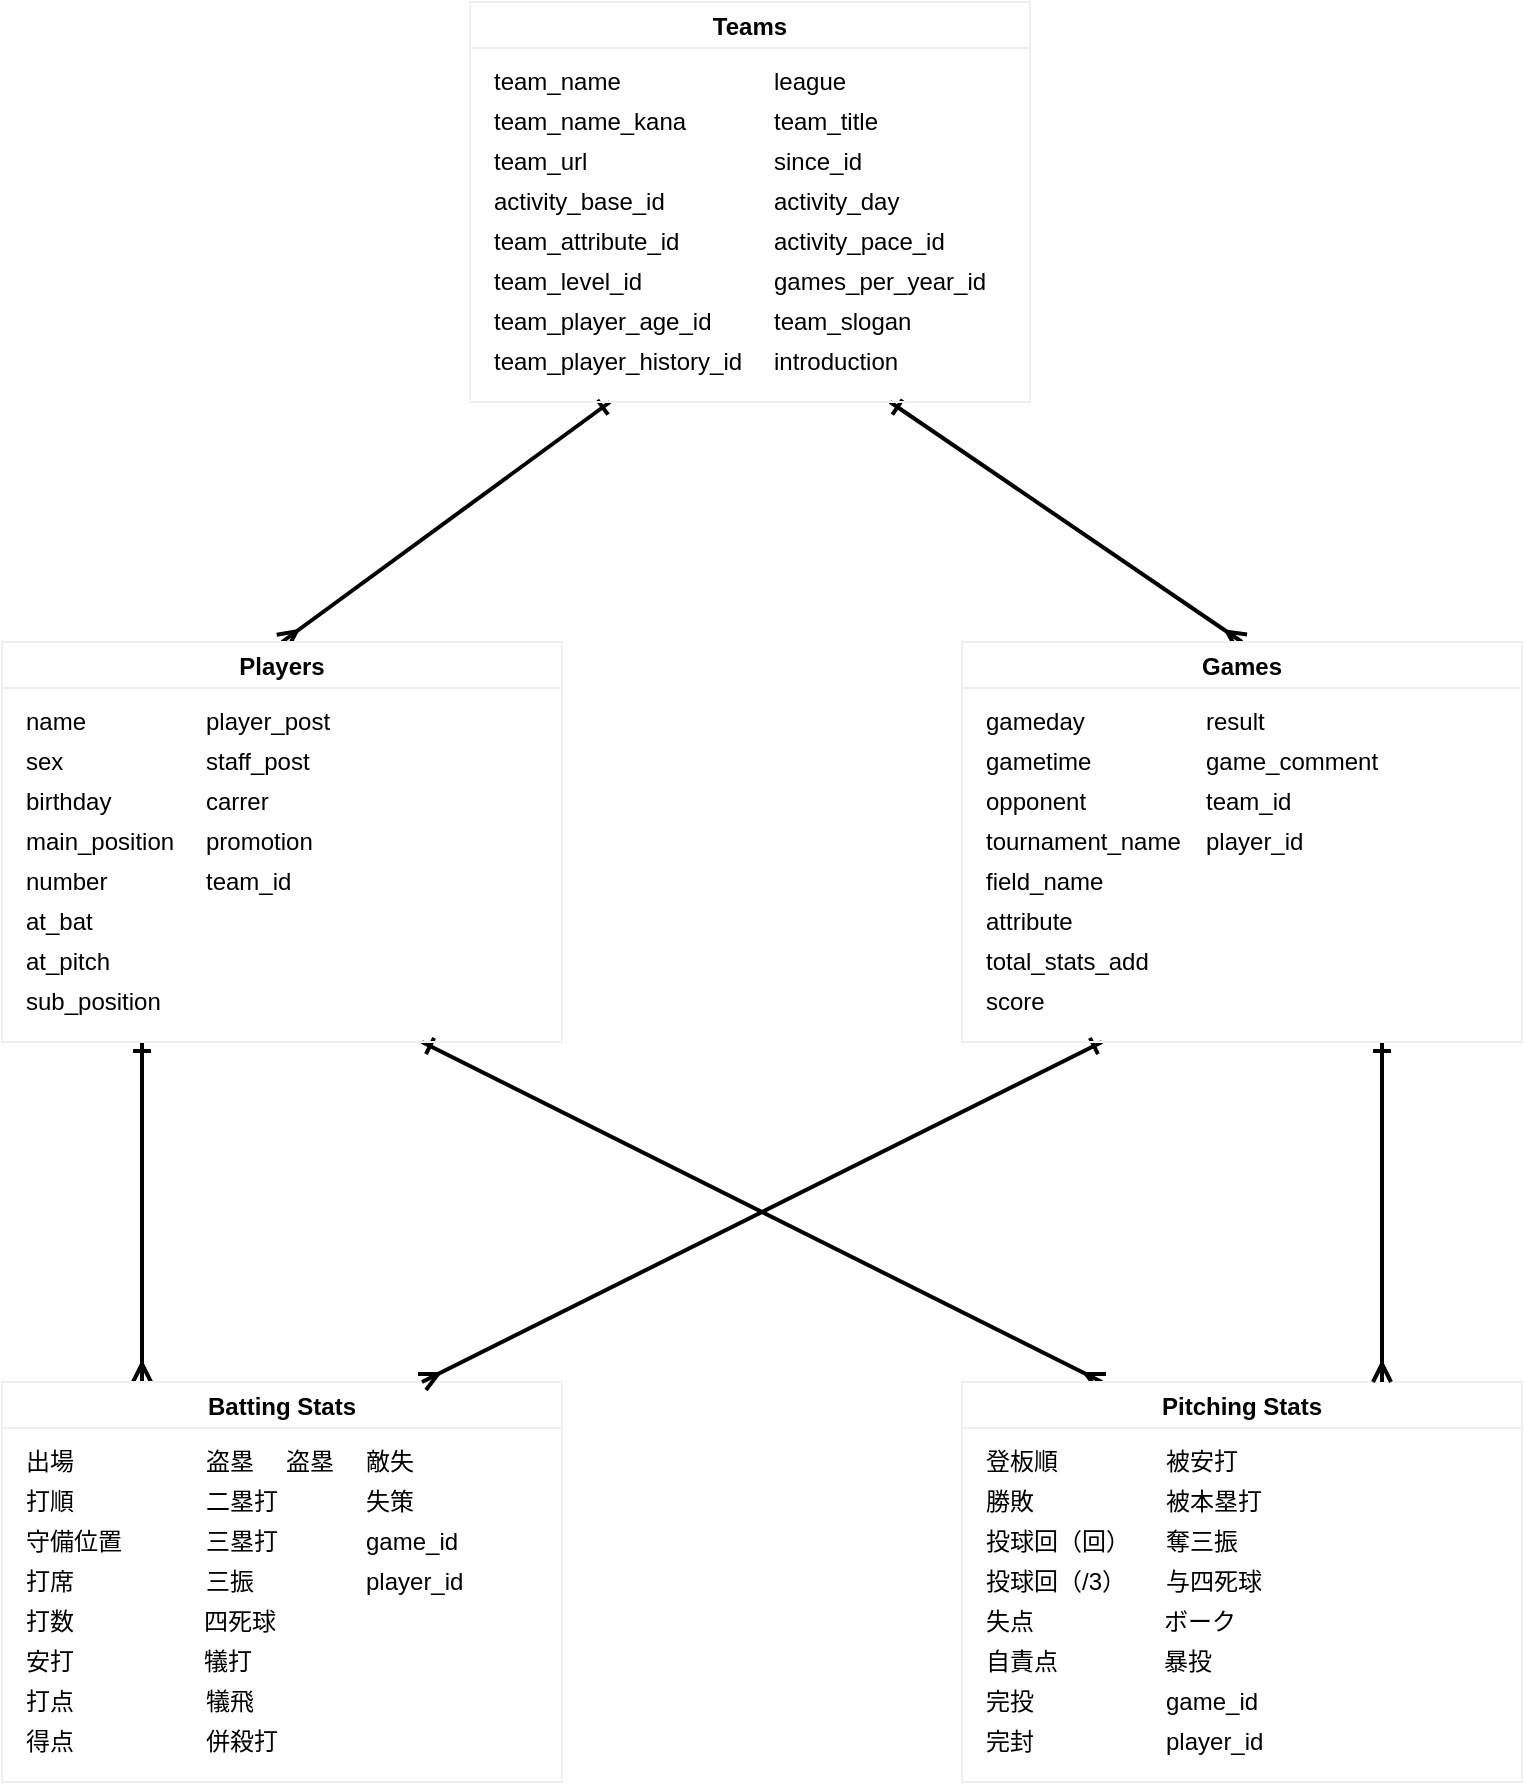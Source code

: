 <mxfile version="13.6.5">
    <diagram id="ziJ1YS-6tVnV7epeBkQ9" name="ページ1">
        <mxGraphModel dx="673" dy="2180" grid="1" gridSize="10" guides="1" tooltips="1" connect="1" arrows="1" fold="1" page="1" pageScale="1" pageWidth="827" pageHeight="1169" math="0" shadow="0">
            <root>
                <mxCell id="0"/>
                <mxCell id="1" parent="0"/>
                <mxCell id="358" style="rounded=0;jumpSize=6;orthogonalLoop=1;jettySize=auto;html=1;exitX=0.25;exitY=1;exitDx=0;exitDy=0;strokeWidth=2;entryX=0.5;entryY=0;entryDx=0;entryDy=0;startArrow=ERone;startFill=0;endArrow=ERmany;endFill=0;" parent="1" source="166" target="249" edge="1">
                    <mxGeometry relative="1" as="geometry"/>
                </mxCell>
                <mxCell id="359" style="rounded=0;jumpSize=6;orthogonalLoop=1;jettySize=auto;html=1;exitX=0.75;exitY=1;exitDx=0;exitDy=0;entryX=0.5;entryY=0;entryDx=0;entryDy=0;strokeWidth=2;startArrow=ERone;startFill=0;endArrow=ERmany;endFill=0;" parent="1" source="166" target="300" edge="1">
                    <mxGeometry relative="1" as="geometry"/>
                </mxCell>
                <mxCell id="166" value="Teams" style="swimlane;labelBackgroundColor=none;strokeColor=#f0f0f0;align=center;" parent="1" vertex="1">
                    <mxGeometry x="274" y="-1130" width="280" height="200" as="geometry"/>
                </mxCell>
                <mxCell id="167" value="team_name" style="text;html=1;align=left;verticalAlign=middle;resizable=0;points=[];autosize=1;" parent="166" vertex="1">
                    <mxGeometry x="10" y="30" width="80" height="20" as="geometry"/>
                </mxCell>
                <mxCell id="170" value="team_name_kana" style="text;html=1;align=left;verticalAlign=middle;resizable=0;points=[];autosize=1;" parent="166" vertex="1">
                    <mxGeometry x="10" y="50" width="110" height="20" as="geometry"/>
                </mxCell>
                <mxCell id="172" value="team_url" style="text;html=1;align=left;verticalAlign=middle;resizable=0;points=[];autosize=1;" parent="166" vertex="1">
                    <mxGeometry x="10" y="70" width="60" height="20" as="geometry"/>
                </mxCell>
                <mxCell id="173" value="team_level_id" style="text;html=1;align=left;verticalAlign=middle;resizable=0;points=[];autosize=1;" parent="166" vertex="1">
                    <mxGeometry x="10" y="130" width="90" height="20" as="geometry"/>
                </mxCell>
                <mxCell id="175" value="team_player_history_id" style="text;html=1;align=left;verticalAlign=middle;resizable=0;points=[];autosize=1;" parent="166" vertex="1">
                    <mxGeometry x="10" y="170" width="140" height="20" as="geometry"/>
                </mxCell>
                <mxCell id="176" value="team_player_age_id" style="text;html=1;align=left;verticalAlign=middle;resizable=0;points=[];autosize=1;" parent="166" vertex="1">
                    <mxGeometry x="10" y="150" width="120" height="20" as="geometry"/>
                </mxCell>
                <mxCell id="177" value="team_title" style="text;html=1;align=left;verticalAlign=middle;resizable=0;points=[];autosize=1;" parent="166" vertex="1">
                    <mxGeometry x="150" y="50" width="70" height="20" as="geometry"/>
                </mxCell>
                <mxCell id="178" value="league" style="text;html=1;align=left;verticalAlign=middle;resizable=0;points=[];autosize=1;" parent="166" vertex="1">
                    <mxGeometry x="150" y="30" width="50" height="20" as="geometry"/>
                </mxCell>
                <mxCell id="179" value="activity_day" style="text;html=1;align=left;verticalAlign=middle;resizable=0;points=[];autosize=1;" parent="166" vertex="1">
                    <mxGeometry x="150" y="90" width="80" height="20" as="geometry"/>
                </mxCell>
                <mxCell id="180" value="since_id" style="text;html=1;align=left;verticalAlign=middle;resizable=0;points=[];autosize=1;" parent="166" vertex="1">
                    <mxGeometry x="150" y="70" width="60" height="20" as="geometry"/>
                </mxCell>
                <mxCell id="181" value="activity_pace_id" style="text;html=1;align=left;verticalAlign=middle;resizable=0;points=[];autosize=1;" parent="166" vertex="1">
                    <mxGeometry x="150" y="110" width="100" height="20" as="geometry"/>
                </mxCell>
                <mxCell id="241" value="team_attribute_id" style="text;html=1;align=left;verticalAlign=middle;resizable=0;points=[];autosize=1;" parent="166" vertex="1">
                    <mxGeometry x="10" y="110" width="110" height="20" as="geometry"/>
                </mxCell>
                <mxCell id="245" value="activity_base_id" style="text;html=1;align=left;verticalAlign=middle;resizable=0;points=[];autosize=1;" parent="166" vertex="1">
                    <mxGeometry x="10" y="90" width="100" height="20" as="geometry"/>
                </mxCell>
                <mxCell id="248" value="introduction" style="text;html=1;align=left;verticalAlign=middle;resizable=0;points=[];autosize=1;" parent="166" vertex="1">
                    <mxGeometry x="150" y="170" width="80" height="20" as="geometry"/>
                </mxCell>
                <mxCell id="247" value="team_slogan" style="text;html=1;align=left;verticalAlign=middle;resizable=0;points=[];autosize=1;" parent="166" vertex="1">
                    <mxGeometry x="150" y="150" width="80" height="20" as="geometry"/>
                </mxCell>
                <mxCell id="246" value="games_per_year_id" style="text;html=1;align=left;verticalAlign=middle;resizable=0;points=[];autosize=1;" parent="166" vertex="1">
                    <mxGeometry x="150" y="130" width="120" height="20" as="geometry"/>
                </mxCell>
                <mxCell id="361" style="edgeStyle=orthogonalEdgeStyle;rounded=0;jumpSize=6;orthogonalLoop=1;jettySize=auto;html=1;exitX=0.25;exitY=1;exitDx=0;exitDy=0;entryX=0.25;entryY=0;entryDx=0;entryDy=0;strokeWidth=2;startArrow=ERone;startFill=0;endArrow=ERmany;endFill=0;" parent="1" source="249" target="283" edge="1">
                    <mxGeometry relative="1" as="geometry"/>
                </mxCell>
                <mxCell id="362" style="rounded=0;jumpSize=6;orthogonalLoop=1;jettySize=auto;html=1;exitX=0.75;exitY=1;exitDx=0;exitDy=0;entryX=0.25;entryY=0;entryDx=0;entryDy=0;strokeWidth=2;startArrow=ERone;startFill=0;endArrow=ERmany;endFill=0;" parent="1" source="249" target="266" edge="1">
                    <mxGeometry relative="1" as="geometry"/>
                </mxCell>
                <mxCell id="249" value="Players" style="swimlane;labelBackgroundColor=none;strokeColor=#f0f0f0;align=center;" parent="1" vertex="1">
                    <mxGeometry x="40" y="-810" width="280" height="200" as="geometry"/>
                </mxCell>
                <mxCell id="250" value="name" style="text;html=1;align=left;verticalAlign=middle;resizable=0;points=[];autosize=1;" parent="249" vertex="1">
                    <mxGeometry x="10" y="30" width="50" height="20" as="geometry"/>
                </mxCell>
                <mxCell id="251" value="sex" style="text;html=1;align=left;verticalAlign=middle;resizable=0;points=[];autosize=1;" parent="249" vertex="1">
                    <mxGeometry x="10" y="50" width="30" height="20" as="geometry"/>
                </mxCell>
                <mxCell id="252" value="birthday" style="text;html=1;align=left;verticalAlign=middle;resizable=0;points=[];autosize=1;" parent="249" vertex="1">
                    <mxGeometry x="10" y="70" width="60" height="20" as="geometry"/>
                </mxCell>
                <mxCell id="253" value="at_bat" style="text;html=1;align=left;verticalAlign=middle;resizable=0;points=[];autosize=1;" parent="249" vertex="1">
                    <mxGeometry x="10" y="130" width="50" height="20" as="geometry"/>
                </mxCell>
                <mxCell id="254" value="sub_position" style="text;html=1;align=left;verticalAlign=middle;resizable=0;points=[];autosize=1;" parent="249" vertex="1">
                    <mxGeometry x="10" y="170" width="80" height="20" as="geometry"/>
                </mxCell>
                <mxCell id="255" value="at_pitch" style="text;html=1;align=left;verticalAlign=middle;resizable=0;points=[];autosize=1;" parent="249" vertex="1">
                    <mxGeometry x="10" y="150" width="60" height="20" as="geometry"/>
                </mxCell>
                <mxCell id="256" value="staff_post" style="text;html=1;align=left;verticalAlign=middle;resizable=0;points=[];autosize=1;" parent="249" vertex="1">
                    <mxGeometry x="100" y="50" width="70" height="20" as="geometry"/>
                </mxCell>
                <mxCell id="257" value="player_post" style="text;html=1;align=left;verticalAlign=middle;resizable=0;points=[];autosize=1;" parent="249" vertex="1">
                    <mxGeometry x="100" y="30" width="80" height="20" as="geometry"/>
                </mxCell>
                <mxCell id="258" value="promotion" style="text;html=1;align=left;verticalAlign=middle;resizable=0;points=[];autosize=1;" parent="249" vertex="1">
                    <mxGeometry x="100" y="90" width="70" height="20" as="geometry"/>
                </mxCell>
                <mxCell id="259" value="carrer" style="text;html=1;align=left;verticalAlign=middle;resizable=0;points=[];autosize=1;" parent="249" vertex="1">
                    <mxGeometry x="100" y="70" width="50" height="20" as="geometry"/>
                </mxCell>
                <mxCell id="261" value="number" style="text;html=1;align=left;verticalAlign=middle;resizable=0;points=[];autosize=1;" parent="249" vertex="1">
                    <mxGeometry x="10" y="110" width="60" height="20" as="geometry"/>
                </mxCell>
                <mxCell id="262" value="main_position" style="text;html=1;align=left;verticalAlign=middle;resizable=0;points=[];autosize=1;" parent="249" vertex="1">
                    <mxGeometry x="10" y="90" width="90" height="20" as="geometry"/>
                </mxCell>
                <mxCell id="265" value="team_id" style="text;html=1;align=left;verticalAlign=middle;resizable=0;points=[];autosize=1;" parent="249" vertex="1">
                    <mxGeometry x="100" y="110" width="60" height="20" as="geometry"/>
                </mxCell>
                <mxCell id="266" value="Pitching Stats" style="swimlane;labelBackgroundColor=none;strokeColor=#f0f0f0;align=center;" parent="1" vertex="1">
                    <mxGeometry x="520" y="-440" width="280" height="200" as="geometry"/>
                </mxCell>
                <mxCell id="267" value="登板順" style="text;html=1;align=left;verticalAlign=middle;resizable=0;points=[];autosize=1;" parent="266" vertex="1">
                    <mxGeometry x="10" y="30" width="50" height="20" as="geometry"/>
                </mxCell>
                <mxCell id="268" value="勝敗" style="text;html=1;align=left;verticalAlign=middle;resizable=0;points=[];autosize=1;" parent="266" vertex="1">
                    <mxGeometry x="10" y="50" width="40" height="20" as="geometry"/>
                </mxCell>
                <mxCell id="269" value="投球回（回）" style="text;html=1;align=left;verticalAlign=middle;resizable=0;points=[];autosize=1;" parent="266" vertex="1">
                    <mxGeometry x="10" y="70" width="90" height="20" as="geometry"/>
                </mxCell>
                <mxCell id="270" value="自責点" style="text;html=1;align=left;verticalAlign=middle;resizable=0;points=[];autosize=1;" parent="266" vertex="1">
                    <mxGeometry x="10" y="130" width="50" height="20" as="geometry"/>
                </mxCell>
                <mxCell id="271" value="完封" style="text;html=1;align=left;verticalAlign=middle;resizable=0;points=[];autosize=1;" parent="266" vertex="1">
                    <mxGeometry x="10" y="170" width="40" height="20" as="geometry"/>
                </mxCell>
                <mxCell id="272" value="完投" style="text;html=1;align=left;verticalAlign=middle;resizable=0;points=[];autosize=1;" parent="266" vertex="1">
                    <mxGeometry x="10" y="150" width="40" height="20" as="geometry"/>
                </mxCell>
                <mxCell id="273" value="被本塁打" style="text;html=1;align=left;verticalAlign=middle;resizable=0;points=[];autosize=1;" parent="266" vertex="1">
                    <mxGeometry x="100" y="50" width="60" height="20" as="geometry"/>
                </mxCell>
                <mxCell id="274" value="被安打" style="text;html=1;align=left;verticalAlign=middle;resizable=0;points=[];autosize=1;" parent="266" vertex="1">
                    <mxGeometry x="100" y="30" width="50" height="20" as="geometry"/>
                </mxCell>
                <mxCell id="275" value="与四死球" style="text;html=1;align=left;verticalAlign=middle;resizable=0;points=[];autosize=1;" parent="266" vertex="1">
                    <mxGeometry x="100" y="90" width="60" height="20" as="geometry"/>
                </mxCell>
                <mxCell id="276" value="奪三振" style="text;html=1;align=left;verticalAlign=middle;resizable=0;points=[];autosize=1;" parent="266" vertex="1">
                    <mxGeometry x="100" y="70" width="50" height="20" as="geometry"/>
                </mxCell>
                <mxCell id="277" value="ボーク" style="text;html=1;align=left;verticalAlign=middle;resizable=0;points=[];autosize=1;" parent="266" vertex="1">
                    <mxGeometry x="99" y="110" width="50" height="20" as="geometry"/>
                </mxCell>
                <mxCell id="278" value="失点" style="text;html=1;align=left;verticalAlign=middle;resizable=0;points=[];autosize=1;" parent="266" vertex="1">
                    <mxGeometry x="10" y="110" width="40" height="20" as="geometry"/>
                </mxCell>
                <mxCell id="279" value="投球回（/3）" style="text;html=1;align=left;verticalAlign=middle;resizable=0;points=[];autosize=1;" parent="266" vertex="1">
                    <mxGeometry x="10" y="90" width="90" height="20" as="geometry"/>
                </mxCell>
                <mxCell id="280" value="player_id" style="text;html=1;align=left;verticalAlign=middle;resizable=0;points=[];autosize=1;" parent="266" vertex="1">
                    <mxGeometry x="100" y="170" width="60" height="20" as="geometry"/>
                </mxCell>
                <mxCell id="281" value="game_id" style="text;html=1;align=left;verticalAlign=middle;resizable=0;points=[];autosize=1;" parent="266" vertex="1">
                    <mxGeometry x="100" y="150" width="60" height="20" as="geometry"/>
                </mxCell>
                <mxCell id="282" value="暴投" style="text;html=1;align=left;verticalAlign=middle;resizable=0;points=[];autosize=1;" parent="266" vertex="1">
                    <mxGeometry x="99" y="130" width="40" height="20" as="geometry"/>
                </mxCell>
                <mxCell id="283" value="Batting Stats" style="swimlane;labelBackgroundColor=none;strokeColor=#f0f0f0;align=center;" parent="1" vertex="1">
                    <mxGeometry x="40" y="-440" width="280" height="200" as="geometry"/>
                </mxCell>
                <mxCell id="284" value="出場" style="text;html=1;align=left;verticalAlign=middle;resizable=0;points=[];autosize=1;" parent="283" vertex="1">
                    <mxGeometry x="10" y="30" width="40" height="20" as="geometry"/>
                </mxCell>
                <mxCell id="285" value="打順" style="text;html=1;align=left;verticalAlign=middle;resizable=0;points=[];autosize=1;" parent="283" vertex="1">
                    <mxGeometry x="10" y="50" width="40" height="20" as="geometry"/>
                </mxCell>
                <mxCell id="286" value="守備位置" style="text;html=1;align=left;verticalAlign=middle;resizable=0;points=[];autosize=1;" parent="283" vertex="1">
                    <mxGeometry x="10" y="70" width="60" height="20" as="geometry"/>
                </mxCell>
                <mxCell id="287" value="安打" style="text;html=1;align=left;verticalAlign=middle;resizable=0;points=[];autosize=1;" parent="283" vertex="1">
                    <mxGeometry x="10" y="130" width="40" height="20" as="geometry"/>
                </mxCell>
                <mxCell id="288" value="得点" style="text;html=1;align=left;verticalAlign=middle;resizable=0;points=[];autosize=1;" parent="283" vertex="1">
                    <mxGeometry x="10" y="170" width="40" height="20" as="geometry"/>
                </mxCell>
                <mxCell id="289" value="打点" style="text;html=1;align=left;verticalAlign=middle;resizable=0;points=[];autosize=1;" parent="283" vertex="1">
                    <mxGeometry x="10" y="150" width="40" height="20" as="geometry"/>
                </mxCell>
                <mxCell id="290" value="二塁打" style="text;html=1;align=left;verticalAlign=middle;resizable=0;points=[];autosize=1;" parent="283" vertex="1">
                    <mxGeometry x="100" y="50" width="50" height="20" as="geometry"/>
                </mxCell>
                <mxCell id="291" value="盗塁" style="text;html=1;align=left;verticalAlign=middle;resizable=0;points=[];autosize=1;" parent="283" vertex="1">
                    <mxGeometry x="100" y="30" width="40" height="20" as="geometry"/>
                </mxCell>
                <mxCell id="292" value="三振" style="text;html=1;align=left;verticalAlign=middle;resizable=0;points=[];autosize=1;" parent="283" vertex="1">
                    <mxGeometry x="100" y="90" width="40" height="20" as="geometry"/>
                </mxCell>
                <mxCell id="293" value="三塁打" style="text;html=1;align=left;verticalAlign=middle;resizable=0;points=[];autosize=1;" parent="283" vertex="1">
                    <mxGeometry x="100" y="70" width="50" height="20" as="geometry"/>
                </mxCell>
                <mxCell id="294" value="四死球" style="text;html=1;align=left;verticalAlign=middle;resizable=0;points=[];autosize=1;" parent="283" vertex="1">
                    <mxGeometry x="99" y="110" width="50" height="20" as="geometry"/>
                </mxCell>
                <mxCell id="295" value="打数" style="text;html=1;align=left;verticalAlign=middle;resizable=0;points=[];autosize=1;" parent="283" vertex="1">
                    <mxGeometry x="10" y="110" width="40" height="20" as="geometry"/>
                </mxCell>
                <mxCell id="296" value="打席" style="text;html=1;align=left;verticalAlign=middle;resizable=0;points=[];autosize=1;" parent="283" vertex="1">
                    <mxGeometry x="10" y="90" width="40" height="20" as="geometry"/>
                </mxCell>
                <mxCell id="297" value="併殺打" style="text;html=1;align=left;verticalAlign=middle;resizable=0;points=[];autosize=1;" parent="283" vertex="1">
                    <mxGeometry x="100" y="170" width="50" height="20" as="geometry"/>
                </mxCell>
                <mxCell id="298" value="犠飛" style="text;html=1;align=left;verticalAlign=middle;resizable=0;points=[];autosize=1;" parent="283" vertex="1">
                    <mxGeometry x="100" y="150" width="40" height="20" as="geometry"/>
                </mxCell>
                <mxCell id="299" value="犠打" style="text;html=1;align=left;verticalAlign=middle;resizable=0;points=[];autosize=1;" parent="283" vertex="1">
                    <mxGeometry x="99" y="130" width="40" height="20" as="geometry"/>
                </mxCell>
                <mxCell id="352" value="敵失" style="text;html=1;align=left;verticalAlign=middle;resizable=0;points=[];autosize=1;" parent="283" vertex="1">
                    <mxGeometry x="180" y="30" width="40" height="20" as="geometry"/>
                </mxCell>
                <mxCell id="353" value="失策" style="text;html=1;align=left;verticalAlign=middle;resizable=0;points=[];autosize=1;" parent="283" vertex="1">
                    <mxGeometry x="180" y="50" width="40" height="20" as="geometry"/>
                </mxCell>
                <mxCell id="355" value="player_id" style="text;html=1;align=left;verticalAlign=middle;resizable=0;points=[];autosize=1;" parent="283" vertex="1">
                    <mxGeometry x="180" y="90" width="60" height="20" as="geometry"/>
                </mxCell>
                <mxCell id="354" value="game_id" style="text;html=1;align=left;verticalAlign=middle;resizable=0;points=[];autosize=1;" parent="283" vertex="1">
                    <mxGeometry x="180" y="70" width="60" height="20" as="geometry"/>
                </mxCell>
                <mxCell id="363" style="edgeStyle=orthogonalEdgeStyle;rounded=0;jumpSize=6;orthogonalLoop=1;jettySize=auto;html=1;exitX=0.75;exitY=1;exitDx=0;exitDy=0;entryX=0.75;entryY=0;entryDx=0;entryDy=0;strokeWidth=2;startArrow=ERone;startFill=0;endArrow=ERmany;endFill=0;" parent="1" source="300" target="266" edge="1">
                    <mxGeometry relative="1" as="geometry"/>
                </mxCell>
                <mxCell id="364" style="rounded=0;jumpSize=6;orthogonalLoop=1;jettySize=auto;html=1;exitX=0.25;exitY=1;exitDx=0;exitDy=0;entryX=0.75;entryY=0;entryDx=0;entryDy=0;strokeWidth=2;startArrow=ERone;startFill=0;endArrow=ERmany;endFill=0;" parent="1" source="300" target="283" edge="1">
                    <mxGeometry relative="1" as="geometry"/>
                </mxCell>
                <mxCell id="300" value="Games" style="swimlane;labelBackgroundColor=none;strokeColor=#f0f0f0;align=center;" parent="1" vertex="1">
                    <mxGeometry x="520" y="-810" width="280" height="200" as="geometry"/>
                </mxCell>
                <mxCell id="301" value="gameday" style="text;html=1;align=left;verticalAlign=middle;resizable=0;points=[];autosize=1;" parent="300" vertex="1">
                    <mxGeometry x="10" y="30" width="60" height="20" as="geometry"/>
                </mxCell>
                <mxCell id="302" value="gametime" style="text;html=1;align=left;verticalAlign=middle;resizable=0;points=[];autosize=1;" parent="300" vertex="1">
                    <mxGeometry x="10" y="50" width="70" height="20" as="geometry"/>
                </mxCell>
                <mxCell id="303" value="opponent" style="text;html=1;align=left;verticalAlign=middle;resizable=0;points=[];autosize=1;" parent="300" vertex="1">
                    <mxGeometry x="10" y="70" width="60" height="20" as="geometry"/>
                </mxCell>
                <mxCell id="304" value="attribute" style="text;html=1;align=left;verticalAlign=middle;resizable=0;points=[];autosize=1;" parent="300" vertex="1">
                    <mxGeometry x="10" y="130" width="60" height="20" as="geometry"/>
                </mxCell>
                <mxCell id="305" value="score" style="text;html=1;align=left;verticalAlign=middle;resizable=0;points=[];autosize=1;" parent="300" vertex="1">
                    <mxGeometry x="10" y="170" width="40" height="20" as="geometry"/>
                </mxCell>
                <mxCell id="306" value="total_stats_add" style="text;html=1;align=left;verticalAlign=middle;resizable=0;points=[];autosize=1;" parent="300" vertex="1">
                    <mxGeometry x="10" y="150" width="100" height="20" as="geometry"/>
                </mxCell>
                <mxCell id="307" value="game_comment" style="text;html=1;align=left;verticalAlign=middle;resizable=0;points=[];autosize=1;" parent="300" vertex="1">
                    <mxGeometry x="120" y="50" width="100" height="20" as="geometry"/>
                </mxCell>
                <mxCell id="308" value="result" style="text;html=1;align=left;verticalAlign=middle;resizable=0;points=[];autosize=1;" parent="300" vertex="1">
                    <mxGeometry x="120" y="30" width="40" height="20" as="geometry"/>
                </mxCell>
                <mxCell id="309" value="player_id" style="text;html=1;align=left;verticalAlign=middle;resizable=0;points=[];autosize=1;" parent="300" vertex="1">
                    <mxGeometry x="120" y="90" width="60" height="20" as="geometry"/>
                </mxCell>
                <mxCell id="310" value="team_id" style="text;html=1;align=left;verticalAlign=middle;resizable=0;points=[];autosize=1;" parent="300" vertex="1">
                    <mxGeometry x="120" y="70" width="60" height="20" as="geometry"/>
                </mxCell>
                <mxCell id="312" value="field_name" style="text;html=1;align=left;verticalAlign=middle;resizable=0;points=[];autosize=1;" parent="300" vertex="1">
                    <mxGeometry x="10" y="110" width="70" height="20" as="geometry"/>
                </mxCell>
                <mxCell id="313" value="tournament_name" style="text;html=1;align=left;verticalAlign=middle;resizable=0;points=[];autosize=1;" parent="300" vertex="1">
                    <mxGeometry x="10" y="90" width="110" height="20" as="geometry"/>
                </mxCell>
                <mxCell id="351" value="盗塁" style="text;html=1;align=left;verticalAlign=middle;resizable=0;points=[];autosize=1;" parent="1" vertex="1">
                    <mxGeometry x="180" y="-410" width="40" height="20" as="geometry"/>
                </mxCell>
            </root>
        </mxGraphModel>
    </diagram>
</mxfile>